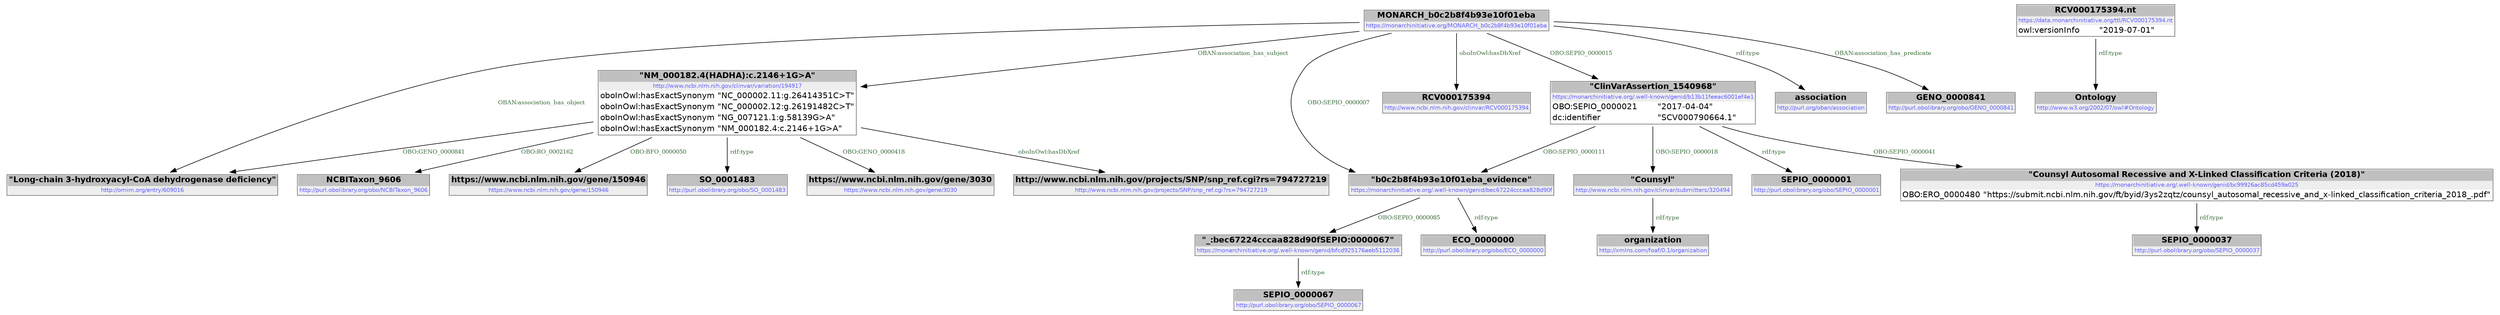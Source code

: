 digraph { 
 node [ fontname="DejaVu Sans" ] ; 
	node0 -> node1 [ color=BLACK, label=< <font point-size='10' color='#336633'>OBO:SEPIO_0000085</font> > ] ;
	node3 -> node4 [ color=BLACK, label=< <font point-size='10' color='#336633'>OBAN:association_has_object</font> > ] ;
	node3 -> node6 [ color=BLACK, label=< <font point-size='10' color='#336633'>OBAN:association_has_subject</font> > ] ;
	node2 -> node8 [ color=BLACK, label=< <font point-size='10' color='#336633'>rdf:type</font> > ] ;
	node3 -> node9 [ color=BLACK, label=< <font point-size='10' color='#336633'>oboInOwl:hasDbXref</font> > ] ;
	node6 -> node10 [ color=BLACK, label=< <font point-size='10' color='#336633'>OBO:BFO_0000050</font> > ] ;
	node3 -> node5 [ color=BLACK, label=< <font point-size='10' color='#336633'>OBO:SEPIO_0000015</font> > ] ;
	node7 -> node11 [ color=BLACK, label=< <font point-size='10' color='#336633'>rdf:type</font> > ] ;
	node5 -> node12 [ color=BLACK, label=< <font point-size='10' color='#336633'>rdf:type</font> > ] ;
	node13 -> node14 [ color=BLACK, label=< <font point-size='10' color='#336633'>rdf:type</font> > ] ;
	node1 -> node15 [ color=BLACK, label=< <font point-size='10' color='#336633'>rdf:type</font> > ] ;
	node6 -> node16 [ color=BLACK, label=< <font point-size='10' color='#336633'>rdf:type</font> > ] ;
	node6 -> node17 [ color=BLACK, label=< <font point-size='10' color='#336633'>OBO:GENO_0000418</font> > ] ;
	node0 -> node18 [ color=BLACK, label=< <font point-size='10' color='#336633'>rdf:type</font> > ] ;
	node5 -> node13 [ color=BLACK, label=< <font point-size='10' color='#336633'>OBO:SEPIO_0000041</font> > ] ;
	node6 -> node19 [ color=BLACK, label=< <font point-size='10' color='#336633'>oboInOwl:hasDbXref</font> > ] ;
	node5 -> node0 [ color=BLACK, label=< <font point-size='10' color='#336633'>OBO:SEPIO_0000111</font> > ] ;
	node3 -> node0 [ color=BLACK, label=< <font point-size='10' color='#336633'>OBO:SEPIO_0000007</font> > ] ;
	node3 -> node20 [ color=BLACK, label=< <font point-size='10' color='#336633'>rdf:type</font> > ] ;
	node6 -> node21 [ color=BLACK, label=< <font point-size='10' color='#336633'>OBO:RO_0002162</font> > ] ;
	node6 -> node4 [ color=BLACK, label=< <font point-size='10' color='#336633'>OBO:GENO_0000841</font> > ] ;
	node3 -> node22 [ color=BLACK, label=< <font point-size='10' color='#336633'>OBAN:association_has_predicate</font> > ] ;
	node5 -> node2 [ color=BLACK, label=< <font point-size='10' color='#336633'>OBO:SEPIO_0000018</font> > ] ;
# https://monarchinitiative.org/.well-known/genid/bec67224cccaa828d90f node0
node0 [ shape=none, color=black label=< <table color='#666666' cellborder='0' cellspacing='0' border='1'><tr><td colspan='2' bgcolor='grey'><B>&quot;b0c2b8f4b93e10f01eba_evidence&quot;</B></td></tr><tr><td href='https://monarchinitiative.org/.well-known/genid/bec67224cccaa828d90f' bgcolor='#eeeeee' colspan='2'><font point-size='10' color='#6666ff'>https://monarchinitiative.org/.well-known/genid/bec67224cccaa828d90f</font></td></tr></table> > ] 
# https://monarchinitiative.org/.well-known/genid/bfcd925176aeb5112036 node1
node1 [ shape=none, color=black label=< <table color='#666666' cellborder='0' cellspacing='0' border='1'><tr><td colspan='2' bgcolor='grey'><B>&quot;_:bec67224cccaa828d90fSEPIO:0000067&quot;</B></td></tr><tr><td href='https://monarchinitiative.org/.well-known/genid/bfcd925176aeb5112036' bgcolor='#eeeeee' colspan='2'><font point-size='10' color='#6666ff'>https://monarchinitiative.org/.well-known/genid/bfcd925176aeb5112036</font></td></tr></table> > ] 
# http://www.ncbi.nlm.nih.gov/clinvar/submitters/320494 node2
node2 [ shape=none, color=black label=< <table color='#666666' cellborder='0' cellspacing='0' border='1'><tr><td colspan='2' bgcolor='grey'><B>&quot;Counsyl&quot;</B></td></tr><tr><td href='http://www.ncbi.nlm.nih.gov/clinvar/submitters/320494' bgcolor='#eeeeee' colspan='2'><font point-size='10' color='#6666ff'>http://www.ncbi.nlm.nih.gov/clinvar/submitters/320494</font></td></tr></table> > ] 
# https://monarchinitiative.org/MONARCH_b0c2b8f4b93e10f01eba node3
node3 [ shape=none, color=black label=< <table color='#666666' cellborder='0' cellspacing='0' border='1'><tr><td colspan='2' bgcolor='grey'><B>MONARCH_b0c2b8f4b93e10f01eba</B></td></tr><tr><td href='https://monarchinitiative.org/MONARCH_b0c2b8f4b93e10f01eba' bgcolor='#eeeeee' colspan='2'><font point-size='10' color='#6666ff'>https://monarchinitiative.org/MONARCH_b0c2b8f4b93e10f01eba</font></td></tr></table> > ] 
# http://omim.org/entry/609016 node4
node4 [ shape=none, color=black label=< <table color='#666666' cellborder='0' cellspacing='0' border='1'><tr><td colspan='2' bgcolor='grey'><B>&quot;Long-chain 3-hydroxyacyl-CoA dehydrogenase deficiency&quot;</B></td></tr><tr><td href='http://omim.org/entry/609016' bgcolor='#eeeeee' colspan='2'><font point-size='10' color='#6666ff'>http://omim.org/entry/609016</font></td></tr></table> > ] 
# https://monarchinitiative.org/.well-known/genid/b13b11feeac6001ef4e1 node5
node5 [ shape=none, color=black label=< <table color='#666666' cellborder='0' cellspacing='0' border='1'><tr><td colspan='2' bgcolor='grey'><B>&quot;ClinVarAssertion_1540968&quot;</B></td></tr><tr><td href='https://monarchinitiative.org/.well-known/genid/b13b11feeac6001ef4e1' bgcolor='#eeeeee' colspan='2'><font point-size='10' color='#6666ff'>https://monarchinitiative.org/.well-known/genid/b13b11feeac6001ef4e1</font></td></tr><tr><td align='left'>OBO:SEPIO_0000021</td><td align='left'>&quot;2017-04-04&quot;</td></tr><tr><td align='left'>dc:identifier</td><td align='left'>&quot;SCV000790664.1&quot;</td></tr></table> > ] 
# http://www.ncbi.nlm.nih.gov/clinvar/variation/194917 node6
node6 [ shape=none, color=black label=< <table color='#666666' cellborder='0' cellspacing='0' border='1'><tr><td colspan='2' bgcolor='grey'><B>&quot;NM_000182.4(HADHA):c.2146+1G&gt;A&quot;</B></td></tr><tr><td href='http://www.ncbi.nlm.nih.gov/clinvar/variation/194917' bgcolor='#eeeeee' colspan='2'><font point-size='10' color='#6666ff'>http://www.ncbi.nlm.nih.gov/clinvar/variation/194917</font></td></tr><tr><td align='left'>oboInOwl:hasExactSynonym</td><td align='left'>&quot;NC_000002.11:g.26414351C&gt;T&quot;</td></tr><tr><td align='left'>oboInOwl:hasExactSynonym</td><td align='left'>&quot;NC_000002.12:g.26191482C&gt;T&quot;</td></tr><tr><td align='left'>oboInOwl:hasExactSynonym</td><td align='left'>&quot;NG_007121.1:g.58139G&gt;A&quot;</td></tr><tr><td align='left'>oboInOwl:hasExactSynonym</td><td align='left'>&quot;NM_000182.4:c.2146+1G&gt;A&quot;</td></tr></table> > ] 
# https://data.monarchinitiative.org/ttl/RCV000175394.nt node7
node7 [ shape=none, color=black label=< <table color='#666666' cellborder='0' cellspacing='0' border='1'><tr><td colspan='2' bgcolor='grey'><B>RCV000175394.nt</B></td></tr><tr><td href='https://data.monarchinitiative.org/ttl/RCV000175394.nt' bgcolor='#eeeeee' colspan='2'><font point-size='10' color='#6666ff'>https://data.monarchinitiative.org/ttl/RCV000175394.nt</font></td></tr><tr><td align='left'>owl:versionInfo</td><td align='left'>&quot;2019-07-01&quot;</td></tr></table> > ] 
# http://xmlns.com/foaf/0.1/organization node8
node8 [ shape=none, color=black label=< <table color='#666666' cellborder='0' cellspacing='0' border='1'><tr><td colspan='2' bgcolor='grey'><B>organization</B></td></tr><tr><td href='http://xmlns.com/foaf/0.1/organization' bgcolor='#eeeeee' colspan='2'><font point-size='10' color='#6666ff'>http://xmlns.com/foaf/0.1/organization</font></td></tr></table> > ] 
# http://www.ncbi.nlm.nih.gov/clinvar/RCV000175394 node9
node9 [ shape=none, color=black label=< <table color='#666666' cellborder='0' cellspacing='0' border='1'><tr><td colspan='2' bgcolor='grey'><B>RCV000175394</B></td></tr><tr><td href='http://www.ncbi.nlm.nih.gov/clinvar/RCV000175394' bgcolor='#eeeeee' colspan='2'><font point-size='10' color='#6666ff'>http://www.ncbi.nlm.nih.gov/clinvar/RCV000175394</font></td></tr></table> > ] 
# https://www.ncbi.nlm.nih.gov/gene/150946 node10
node10 [ shape=none, color=black label=< <table color='#666666' cellborder='0' cellspacing='0' border='1'><tr><td colspan='2' bgcolor='grey'><B>https://www.ncbi.nlm.nih.gov/gene/150946</B></td></tr><tr><td href='https://www.ncbi.nlm.nih.gov/gene/150946' bgcolor='#eeeeee' colspan='2'><font point-size='10' color='#6666ff'>https://www.ncbi.nlm.nih.gov/gene/150946</font></td></tr></table> > ] 
# http://www.w3.org/2002/07/owl#Ontology node11
node11 [ shape=none, color=black label=< <table color='#666666' cellborder='0' cellspacing='0' border='1'><tr><td colspan='2' bgcolor='grey'><B>Ontology</B></td></tr><tr><td href='http://www.w3.org/2002/07/owl#Ontology' bgcolor='#eeeeee' colspan='2'><font point-size='10' color='#6666ff'>http://www.w3.org/2002/07/owl#Ontology</font></td></tr></table> > ] 
# http://purl.obolibrary.org/obo/SEPIO_0000001 node12
node12 [ shape=none, color=black label=< <table color='#666666' cellborder='0' cellspacing='0' border='1'><tr><td colspan='2' bgcolor='grey'><B>SEPIO_0000001</B></td></tr><tr><td href='http://purl.obolibrary.org/obo/SEPIO_0000001' bgcolor='#eeeeee' colspan='2'><font point-size='10' color='#6666ff'>http://purl.obolibrary.org/obo/SEPIO_0000001</font></td></tr></table> > ] 
# https://monarchinitiative.org/.well-known/genid/bc99926ac85cd459a025 node13
node13 [ shape=none, color=black label=< <table color='#666666' cellborder='0' cellspacing='0' border='1'><tr><td colspan='2' bgcolor='grey'><B>&quot;Counsyl Autosomal Recessive and X-Linked Classification Criteria (2018)&quot;</B></td></tr><tr><td href='https://monarchinitiative.org/.well-known/genid/bc99926ac85cd459a025' bgcolor='#eeeeee' colspan='2'><font point-size='10' color='#6666ff'>https://monarchinitiative.org/.well-known/genid/bc99926ac85cd459a025</font></td></tr><tr><td align='left'>OBO:ERO_0000480</td><td align='left'>&quot;https://submit.ncbi.nlm.nih.gov/ft/byid/3ys2zqtz/counsyl_autosomal_recessive_and_x-linked_classification_criteria_2018_.pdf&quot;</td></tr></table> > ] 
# http://purl.obolibrary.org/obo/SEPIO_0000037 node14
node14 [ shape=none, color=black label=< <table color='#666666' cellborder='0' cellspacing='0' border='1'><tr><td colspan='2' bgcolor='grey'><B>SEPIO_0000037</B></td></tr><tr><td href='http://purl.obolibrary.org/obo/SEPIO_0000037' bgcolor='#eeeeee' colspan='2'><font point-size='10' color='#6666ff'>http://purl.obolibrary.org/obo/SEPIO_0000037</font></td></tr></table> > ] 
# http://purl.obolibrary.org/obo/SEPIO_0000067 node15
node15 [ shape=none, color=black label=< <table color='#666666' cellborder='0' cellspacing='0' border='1'><tr><td colspan='2' bgcolor='grey'><B>SEPIO_0000067</B></td></tr><tr><td href='http://purl.obolibrary.org/obo/SEPIO_0000067' bgcolor='#eeeeee' colspan='2'><font point-size='10' color='#6666ff'>http://purl.obolibrary.org/obo/SEPIO_0000067</font></td></tr></table> > ] 
# http://purl.obolibrary.org/obo/SO_0001483 node16
node16 [ shape=none, color=black label=< <table color='#666666' cellborder='0' cellspacing='0' border='1'><tr><td colspan='2' bgcolor='grey'><B>SO_0001483</B></td></tr><tr><td href='http://purl.obolibrary.org/obo/SO_0001483' bgcolor='#eeeeee' colspan='2'><font point-size='10' color='#6666ff'>http://purl.obolibrary.org/obo/SO_0001483</font></td></tr></table> > ] 
# https://www.ncbi.nlm.nih.gov/gene/3030 node17
node17 [ shape=none, color=black label=< <table color='#666666' cellborder='0' cellspacing='0' border='1'><tr><td colspan='2' bgcolor='grey'><B>https://www.ncbi.nlm.nih.gov/gene/3030</B></td></tr><tr><td href='https://www.ncbi.nlm.nih.gov/gene/3030' bgcolor='#eeeeee' colspan='2'><font point-size='10' color='#6666ff'>https://www.ncbi.nlm.nih.gov/gene/3030</font></td></tr></table> > ] 
# http://purl.obolibrary.org/obo/ECO_0000000 node18
node18 [ shape=none, color=black label=< <table color='#666666' cellborder='0' cellspacing='0' border='1'><tr><td colspan='2' bgcolor='grey'><B>ECO_0000000</B></td></tr><tr><td href='http://purl.obolibrary.org/obo/ECO_0000000' bgcolor='#eeeeee' colspan='2'><font point-size='10' color='#6666ff'>http://purl.obolibrary.org/obo/ECO_0000000</font></td></tr></table> > ] 
# http://www.ncbi.nlm.nih.gov/projects/SNP/snp_ref.cgi?rs=794727219 node19
node19 [ shape=none, color=black label=< <table color='#666666' cellborder='0' cellspacing='0' border='1'><tr><td colspan='2' bgcolor='grey'><B>http://www.ncbi.nlm.nih.gov/projects/SNP/snp_ref.cgi?rs=794727219</B></td></tr><tr><td href='http://www.ncbi.nlm.nih.gov/projects/SNP/snp_ref.cgi?rs=794727219' bgcolor='#eeeeee' colspan='2'><font point-size='10' color='#6666ff'>http://www.ncbi.nlm.nih.gov/projects/SNP/snp_ref.cgi?rs=794727219</font></td></tr></table> > ] 
# http://purl.org/oban/association node20
node20 [ shape=none, color=black label=< <table color='#666666' cellborder='0' cellspacing='0' border='1'><tr><td colspan='2' bgcolor='grey'><B>association</B></td></tr><tr><td href='http://purl.org/oban/association' bgcolor='#eeeeee' colspan='2'><font point-size='10' color='#6666ff'>http://purl.org/oban/association</font></td></tr></table> > ] 
# http://purl.obolibrary.org/obo/NCBITaxon_9606 node21
node21 [ shape=none, color=black label=< <table color='#666666' cellborder='0' cellspacing='0' border='1'><tr><td colspan='2' bgcolor='grey'><B>NCBITaxon_9606</B></td></tr><tr><td href='http://purl.obolibrary.org/obo/NCBITaxon_9606' bgcolor='#eeeeee' colspan='2'><font point-size='10' color='#6666ff'>http://purl.obolibrary.org/obo/NCBITaxon_9606</font></td></tr></table> > ] 
# http://purl.obolibrary.org/obo/GENO_0000841 node22
node22 [ shape=none, color=black label=< <table color='#666666' cellborder='0' cellspacing='0' border='1'><tr><td colspan='2' bgcolor='grey'><B>GENO_0000841</B></td></tr><tr><td href='http://purl.obolibrary.org/obo/GENO_0000841' bgcolor='#eeeeee' colspan='2'><font point-size='10' color='#6666ff'>http://purl.obolibrary.org/obo/GENO_0000841</font></td></tr></table> > ] 
}
